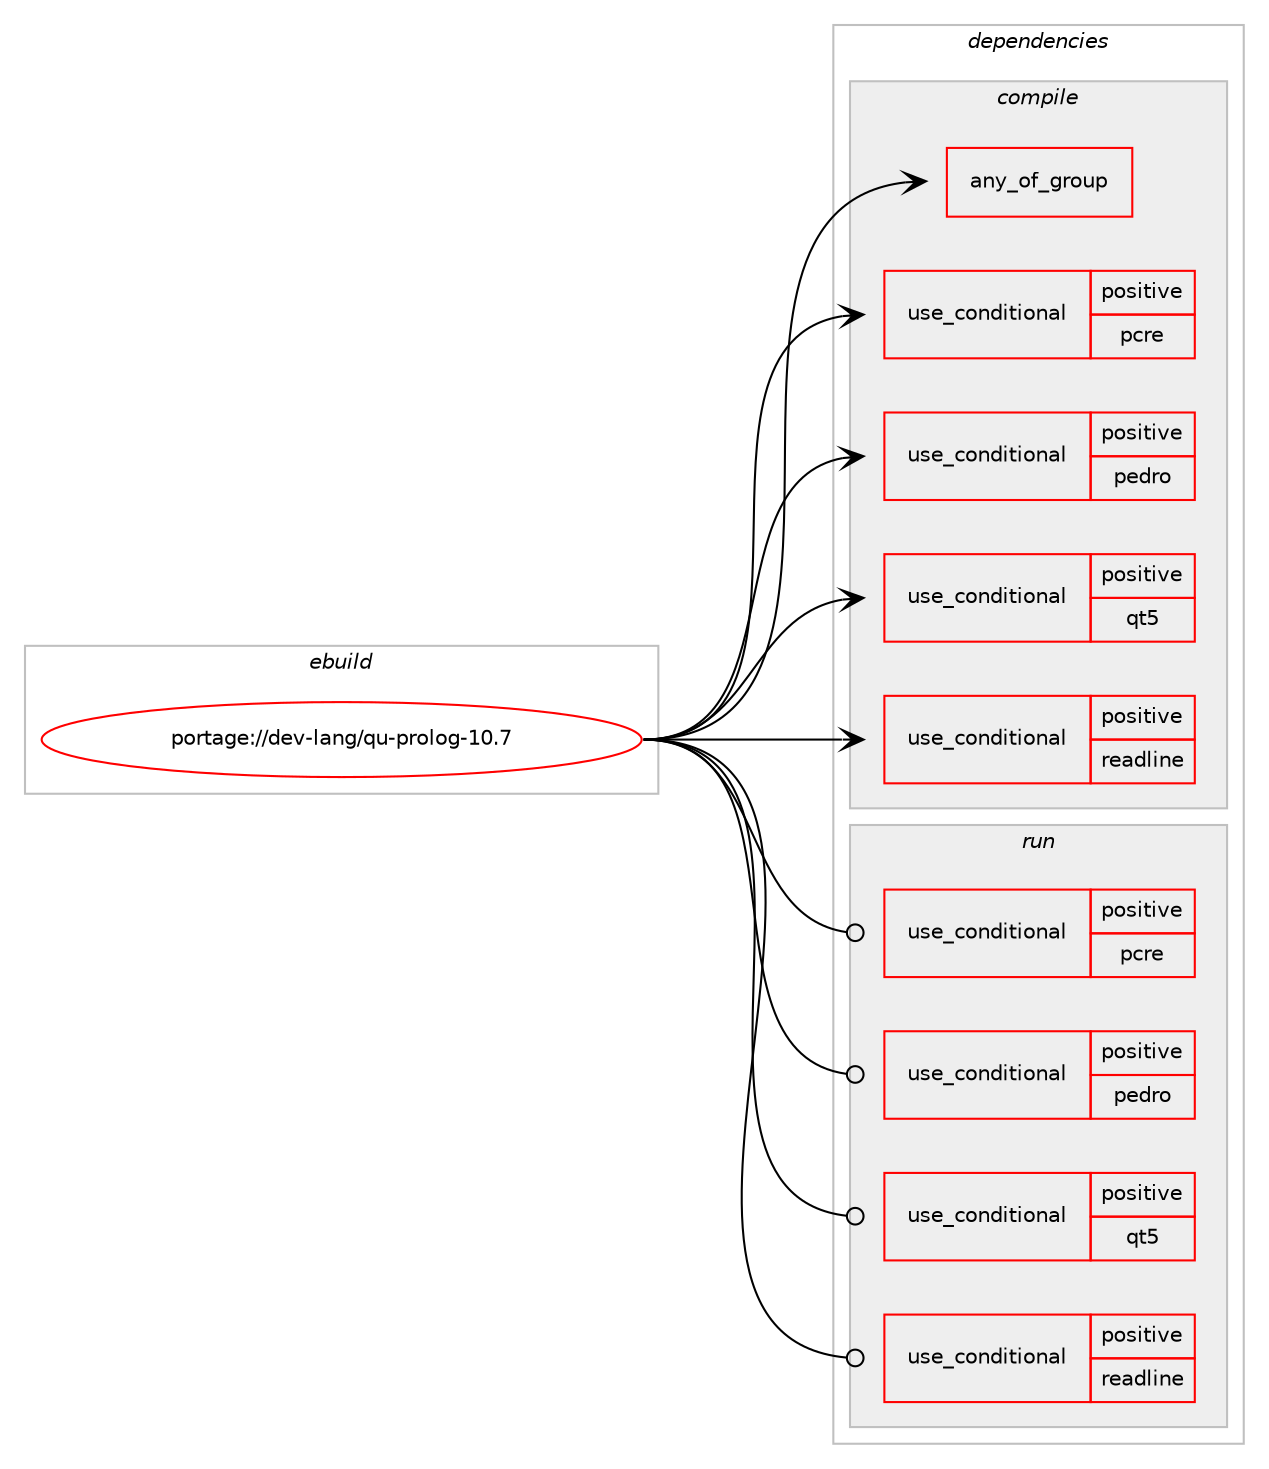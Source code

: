 digraph prolog {

# *************
# Graph options
# *************

newrank=true;
concentrate=true;
compound=true;
graph [rankdir=LR,fontname=Helvetica,fontsize=10,ranksep=1.5];#, ranksep=2.5, nodesep=0.2];
edge  [arrowhead=vee];
node  [fontname=Helvetica,fontsize=10];

# **********
# The ebuild
# **********

subgraph cluster_leftcol {
color=gray;
rank=same;
label=<<i>ebuild</i>>;
id [label="portage://dev-lang/qu-prolog-10.7", color=red, width=4, href="../dev-lang/qu-prolog-10.7.svg"];
}

# ****************
# The dependencies
# ****************

subgraph cluster_midcol {
color=gray;
label=<<i>dependencies</i>>;
subgraph cluster_compile {
fillcolor="#eeeeee";
style=filled;
label=<<i>compile</i>>;
subgraph any957 {
dependency52047 [label=<<TABLE BORDER="0" CELLBORDER="1" CELLSPACING="0" CELLPADDING="4"><TR><TD CELLPADDING="10">any_of_group</TD></TR></TABLE>>, shape=none, color=red];# *** BEGIN UNKNOWN DEPENDENCY TYPE (TODO) ***
# dependency52047 -> package_dependency(portage://dev-lang/qu-prolog-10.7,install,no,dev-lang,python,none,[,,],[slot(3.11)],[])
# *** END UNKNOWN DEPENDENCY TYPE (TODO) ***

# *** BEGIN UNKNOWN DEPENDENCY TYPE (TODO) ***
# dependency52047 -> package_dependency(portage://dev-lang/qu-prolog-10.7,install,no,dev-lang,python,none,[,,],[slot(3.10)],[])
# *** END UNKNOWN DEPENDENCY TYPE (TODO) ***

}
id:e -> dependency52047:w [weight=20,style="solid",arrowhead="vee"];
subgraph cond23522 {
dependency52048 [label=<<TABLE BORDER="0" CELLBORDER="1" CELLSPACING="0" CELLPADDING="4"><TR><TD ROWSPAN="3" CELLPADDING="10">use_conditional</TD></TR><TR><TD>positive</TD></TR><TR><TD>pcre</TD></TR></TABLE>>, shape=none, color=red];
# *** BEGIN UNKNOWN DEPENDENCY TYPE (TODO) ***
# dependency52048 -> package_dependency(portage://dev-lang/qu-prolog-10.7,install,no,dev-libs,libpcre2,none,[,,],[],[])
# *** END UNKNOWN DEPENDENCY TYPE (TODO) ***

}
id:e -> dependency52048:w [weight=20,style="solid",arrowhead="vee"];
subgraph cond23523 {
dependency52049 [label=<<TABLE BORDER="0" CELLBORDER="1" CELLSPACING="0" CELLPADDING="4"><TR><TD ROWSPAN="3" CELLPADDING="10">use_conditional</TD></TR><TR><TD>positive</TD></TR><TR><TD>pedro</TD></TR></TABLE>>, shape=none, color=red];
# *** BEGIN UNKNOWN DEPENDENCY TYPE (TODO) ***
# dependency52049 -> package_dependency(portage://dev-lang/qu-prolog-10.7,install,no,net-misc,pedro,none,[,,],[],[])
# *** END UNKNOWN DEPENDENCY TYPE (TODO) ***

}
id:e -> dependency52049:w [weight=20,style="solid",arrowhead="vee"];
subgraph cond23524 {
dependency52050 [label=<<TABLE BORDER="0" CELLBORDER="1" CELLSPACING="0" CELLPADDING="4"><TR><TD ROWSPAN="3" CELLPADDING="10">use_conditional</TD></TR><TR><TD>positive</TD></TR><TR><TD>qt5</TD></TR></TABLE>>, shape=none, color=red];
# *** BEGIN UNKNOWN DEPENDENCY TYPE (TODO) ***
# dependency52050 -> package_dependency(portage://dev-lang/qu-prolog-10.7,install,no,dev-qt,qtwidgets,none,[,,],[slot(5)],[])
# *** END UNKNOWN DEPENDENCY TYPE (TODO) ***

# *** BEGIN UNKNOWN DEPENDENCY TYPE (TODO) ***
# dependency52050 -> package_dependency(portage://dev-lang/qu-prolog-10.7,install,no,dev-qt,qtgui,none,[,,],[slot(5)],[])
# *** END UNKNOWN DEPENDENCY TYPE (TODO) ***

}
id:e -> dependency52050:w [weight=20,style="solid",arrowhead="vee"];
subgraph cond23525 {
dependency52051 [label=<<TABLE BORDER="0" CELLBORDER="1" CELLSPACING="0" CELLPADDING="4"><TR><TD ROWSPAN="3" CELLPADDING="10">use_conditional</TD></TR><TR><TD>positive</TD></TR><TR><TD>readline</TD></TR></TABLE>>, shape=none, color=red];
# *** BEGIN UNKNOWN DEPENDENCY TYPE (TODO) ***
# dependency52051 -> package_dependency(portage://dev-lang/qu-prolog-10.7,install,no,app-misc,rlwrap,none,[,,],[],[])
# *** END UNKNOWN DEPENDENCY TYPE (TODO) ***

}
id:e -> dependency52051:w [weight=20,style="solid",arrowhead="vee"];
# *** BEGIN UNKNOWN DEPENDENCY TYPE (TODO) ***
# id -> package_dependency(portage://dev-lang/qu-prolog-10.7,install,no,dev-lang,perl,none,[,,],[],[])
# *** END UNKNOWN DEPENDENCY TYPE (TODO) ***

# *** BEGIN UNKNOWN DEPENDENCY TYPE (TODO) ***
# id -> package_dependency(portage://dev-lang/qu-prolog-10.7,install,weak,dev-util,rej,none,[,,],[],[])
# *** END UNKNOWN DEPENDENCY TYPE (TODO) ***

}
subgraph cluster_compileandrun {
fillcolor="#eeeeee";
style=filled;
label=<<i>compile and run</i>>;
}
subgraph cluster_run {
fillcolor="#eeeeee";
style=filled;
label=<<i>run</i>>;
subgraph cond23526 {
dependency52052 [label=<<TABLE BORDER="0" CELLBORDER="1" CELLSPACING="0" CELLPADDING="4"><TR><TD ROWSPAN="3" CELLPADDING="10">use_conditional</TD></TR><TR><TD>positive</TD></TR><TR><TD>pcre</TD></TR></TABLE>>, shape=none, color=red];
# *** BEGIN UNKNOWN DEPENDENCY TYPE (TODO) ***
# dependency52052 -> package_dependency(portage://dev-lang/qu-prolog-10.7,run,no,dev-libs,libpcre2,none,[,,],[],[])
# *** END UNKNOWN DEPENDENCY TYPE (TODO) ***

}
id:e -> dependency52052:w [weight=20,style="solid",arrowhead="odot"];
subgraph cond23527 {
dependency52053 [label=<<TABLE BORDER="0" CELLBORDER="1" CELLSPACING="0" CELLPADDING="4"><TR><TD ROWSPAN="3" CELLPADDING="10">use_conditional</TD></TR><TR><TD>positive</TD></TR><TR><TD>pedro</TD></TR></TABLE>>, shape=none, color=red];
# *** BEGIN UNKNOWN DEPENDENCY TYPE (TODO) ***
# dependency52053 -> package_dependency(portage://dev-lang/qu-prolog-10.7,run,no,net-misc,pedro,none,[,,],[],[])
# *** END UNKNOWN DEPENDENCY TYPE (TODO) ***

}
id:e -> dependency52053:w [weight=20,style="solid",arrowhead="odot"];
subgraph cond23528 {
dependency52054 [label=<<TABLE BORDER="0" CELLBORDER="1" CELLSPACING="0" CELLPADDING="4"><TR><TD ROWSPAN="3" CELLPADDING="10">use_conditional</TD></TR><TR><TD>positive</TD></TR><TR><TD>qt5</TD></TR></TABLE>>, shape=none, color=red];
# *** BEGIN UNKNOWN DEPENDENCY TYPE (TODO) ***
# dependency52054 -> package_dependency(portage://dev-lang/qu-prolog-10.7,run,no,dev-qt,qtwidgets,none,[,,],[slot(5)],[])
# *** END UNKNOWN DEPENDENCY TYPE (TODO) ***

# *** BEGIN UNKNOWN DEPENDENCY TYPE (TODO) ***
# dependency52054 -> package_dependency(portage://dev-lang/qu-prolog-10.7,run,no,dev-qt,qtgui,none,[,,],[slot(5)],[])
# *** END UNKNOWN DEPENDENCY TYPE (TODO) ***

}
id:e -> dependency52054:w [weight=20,style="solid",arrowhead="odot"];
subgraph cond23529 {
dependency52055 [label=<<TABLE BORDER="0" CELLBORDER="1" CELLSPACING="0" CELLPADDING="4"><TR><TD ROWSPAN="3" CELLPADDING="10">use_conditional</TD></TR><TR><TD>positive</TD></TR><TR><TD>readline</TD></TR></TABLE>>, shape=none, color=red];
# *** BEGIN UNKNOWN DEPENDENCY TYPE (TODO) ***
# dependency52055 -> package_dependency(portage://dev-lang/qu-prolog-10.7,run,no,app-misc,rlwrap,none,[,,],[],[])
# *** END UNKNOWN DEPENDENCY TYPE (TODO) ***

}
id:e -> dependency52055:w [weight=20,style="solid",arrowhead="odot"];
# *** BEGIN UNKNOWN DEPENDENCY TYPE (TODO) ***
# id -> package_dependency(portage://dev-lang/qu-prolog-10.7,run,weak,dev-util,rej,none,[,,],[],[])
# *** END UNKNOWN DEPENDENCY TYPE (TODO) ***

}
}

# **************
# The candidates
# **************

subgraph cluster_choices {
rank=same;
color=gray;
label=<<i>candidates</i>>;

}

}
